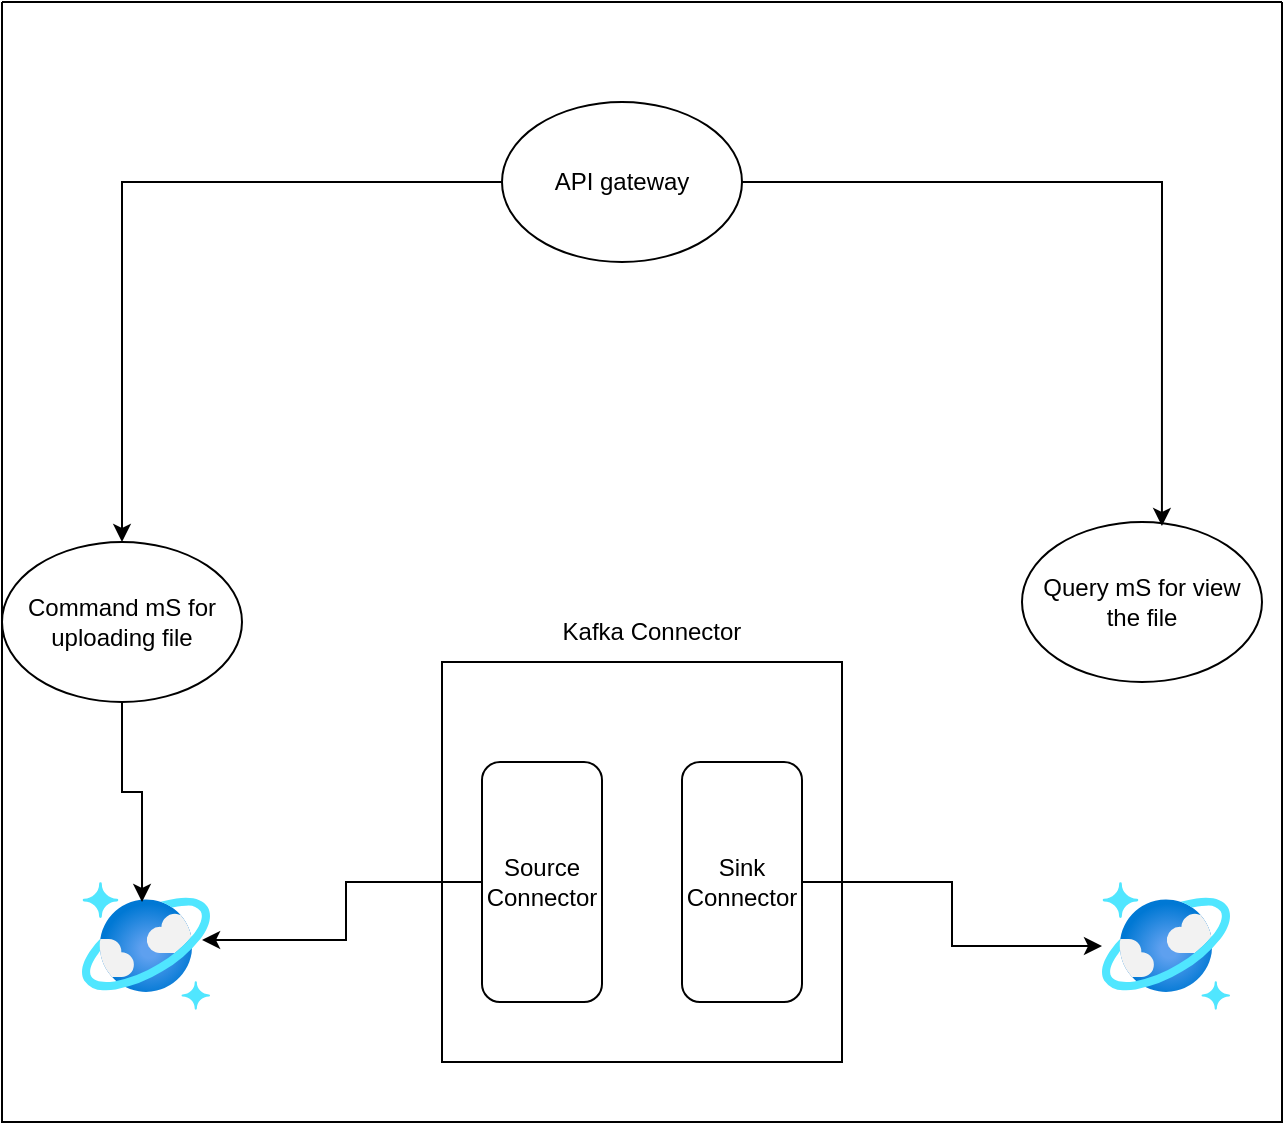 <mxfile version="24.7.15">
  <diagram name="Page-1" id="Awp3_F7C_z5ZrL3gzjpm">
    <mxGraphModel dx="1026" dy="692" grid="1" gridSize="10" guides="1" tooltips="1" connect="1" arrows="1" fold="1" page="1" pageScale="1" pageWidth="850" pageHeight="1100" math="0" shadow="0">
      <root>
        <mxCell id="0" />
        <mxCell id="1" parent="0" />
        <mxCell id="v9sIgq86dhHqkVJE0dsQ-2" value="" style="swimlane;startSize=0;" vertex="1" parent="1">
          <mxGeometry x="100" y="40" width="640" height="560" as="geometry" />
        </mxCell>
        <mxCell id="v9sIgq86dhHqkVJE0dsQ-8" style="edgeStyle=orthogonalEdgeStyle;rounded=0;orthogonalLoop=1;jettySize=auto;html=1;entryX=0.5;entryY=0;entryDx=0;entryDy=0;" edge="1" parent="v9sIgq86dhHqkVJE0dsQ-2" source="v9sIgq86dhHqkVJE0dsQ-3" target="v9sIgq86dhHqkVJE0dsQ-6">
          <mxGeometry relative="1" as="geometry" />
        </mxCell>
        <mxCell id="v9sIgq86dhHqkVJE0dsQ-3" value="API gateway" style="ellipse;whiteSpace=wrap;html=1;" vertex="1" parent="v9sIgq86dhHqkVJE0dsQ-2">
          <mxGeometry x="250" y="50" width="120" height="80" as="geometry" />
        </mxCell>
        <mxCell id="v9sIgq86dhHqkVJE0dsQ-4" value="" style="image;aspect=fixed;html=1;points=[];align=center;fontSize=12;image=img/lib/azure2/databases/Azure_Cosmos_DB.svg;" vertex="1" parent="v9sIgq86dhHqkVJE0dsQ-2">
          <mxGeometry x="40" y="440" width="64" height="64" as="geometry" />
        </mxCell>
        <mxCell id="v9sIgq86dhHqkVJE0dsQ-5" value="" style="image;aspect=fixed;html=1;points=[];align=center;fontSize=12;image=img/lib/azure2/databases/Azure_Cosmos_DB.svg;" vertex="1" parent="v9sIgq86dhHqkVJE0dsQ-2">
          <mxGeometry x="550" y="440" width="64" height="64" as="geometry" />
        </mxCell>
        <mxCell id="v9sIgq86dhHqkVJE0dsQ-6" value="Command mS for uploading file" style="ellipse;whiteSpace=wrap;html=1;" vertex="1" parent="v9sIgq86dhHqkVJE0dsQ-2">
          <mxGeometry y="270" width="120" height="80" as="geometry" />
        </mxCell>
        <mxCell id="v9sIgq86dhHqkVJE0dsQ-7" value="Query mS for view the file" style="ellipse;whiteSpace=wrap;html=1;" vertex="1" parent="v9sIgq86dhHqkVJE0dsQ-2">
          <mxGeometry x="510" y="260" width="120" height="80" as="geometry" />
        </mxCell>
        <mxCell id="v9sIgq86dhHqkVJE0dsQ-10" style="edgeStyle=orthogonalEdgeStyle;rounded=0;orthogonalLoop=1;jettySize=auto;html=1;entryX=0.583;entryY=0.025;entryDx=0;entryDy=0;entryPerimeter=0;" edge="1" parent="v9sIgq86dhHqkVJE0dsQ-2" source="v9sIgq86dhHqkVJE0dsQ-3" target="v9sIgq86dhHqkVJE0dsQ-7">
          <mxGeometry relative="1" as="geometry" />
        </mxCell>
        <mxCell id="v9sIgq86dhHqkVJE0dsQ-12" value="" style="whiteSpace=wrap;html=1;aspect=fixed;" vertex="1" parent="v9sIgq86dhHqkVJE0dsQ-2">
          <mxGeometry x="220" y="330" width="200" height="200" as="geometry" />
        </mxCell>
        <mxCell id="v9sIgq86dhHqkVJE0dsQ-13" value="Source Connector" style="rounded=1;whiteSpace=wrap;html=1;direction=south;" vertex="1" parent="v9sIgq86dhHqkVJE0dsQ-2">
          <mxGeometry x="240" y="380" width="60" height="120" as="geometry" />
        </mxCell>
        <mxCell id="v9sIgq86dhHqkVJE0dsQ-21" style="edgeStyle=orthogonalEdgeStyle;rounded=0;orthogonalLoop=1;jettySize=auto;html=1;" edge="1" parent="v9sIgq86dhHqkVJE0dsQ-2" source="v9sIgq86dhHqkVJE0dsQ-14" target="v9sIgq86dhHqkVJE0dsQ-5">
          <mxGeometry relative="1" as="geometry" />
        </mxCell>
        <mxCell id="v9sIgq86dhHqkVJE0dsQ-14" value="Sink Connector" style="rounded=1;whiteSpace=wrap;html=1;direction=south;" vertex="1" parent="v9sIgq86dhHqkVJE0dsQ-2">
          <mxGeometry x="340" y="380" width="60" height="120" as="geometry" />
        </mxCell>
        <mxCell id="v9sIgq86dhHqkVJE0dsQ-16" style="edgeStyle=orthogonalEdgeStyle;rounded=0;orthogonalLoop=1;jettySize=auto;html=1;entryX=0.469;entryY=0.156;entryDx=0;entryDy=0;entryPerimeter=0;" edge="1" parent="v9sIgq86dhHqkVJE0dsQ-2" source="v9sIgq86dhHqkVJE0dsQ-6" target="v9sIgq86dhHqkVJE0dsQ-4">
          <mxGeometry relative="1" as="geometry" />
        </mxCell>
        <mxCell id="v9sIgq86dhHqkVJE0dsQ-20" style="edgeStyle=orthogonalEdgeStyle;rounded=0;orthogonalLoop=1;jettySize=auto;html=1;entryX=0.938;entryY=0.453;entryDx=0;entryDy=0;entryPerimeter=0;" edge="1" parent="v9sIgq86dhHqkVJE0dsQ-2" source="v9sIgq86dhHqkVJE0dsQ-13" target="v9sIgq86dhHqkVJE0dsQ-4">
          <mxGeometry relative="1" as="geometry" />
        </mxCell>
        <mxCell id="v9sIgq86dhHqkVJE0dsQ-15" value="Kafka Connector" style="text;html=1;align=center;verticalAlign=middle;whiteSpace=wrap;rounded=0;" vertex="1" parent="1">
          <mxGeometry x="340" y="340" width="170" height="30" as="geometry" />
        </mxCell>
      </root>
    </mxGraphModel>
  </diagram>
</mxfile>
